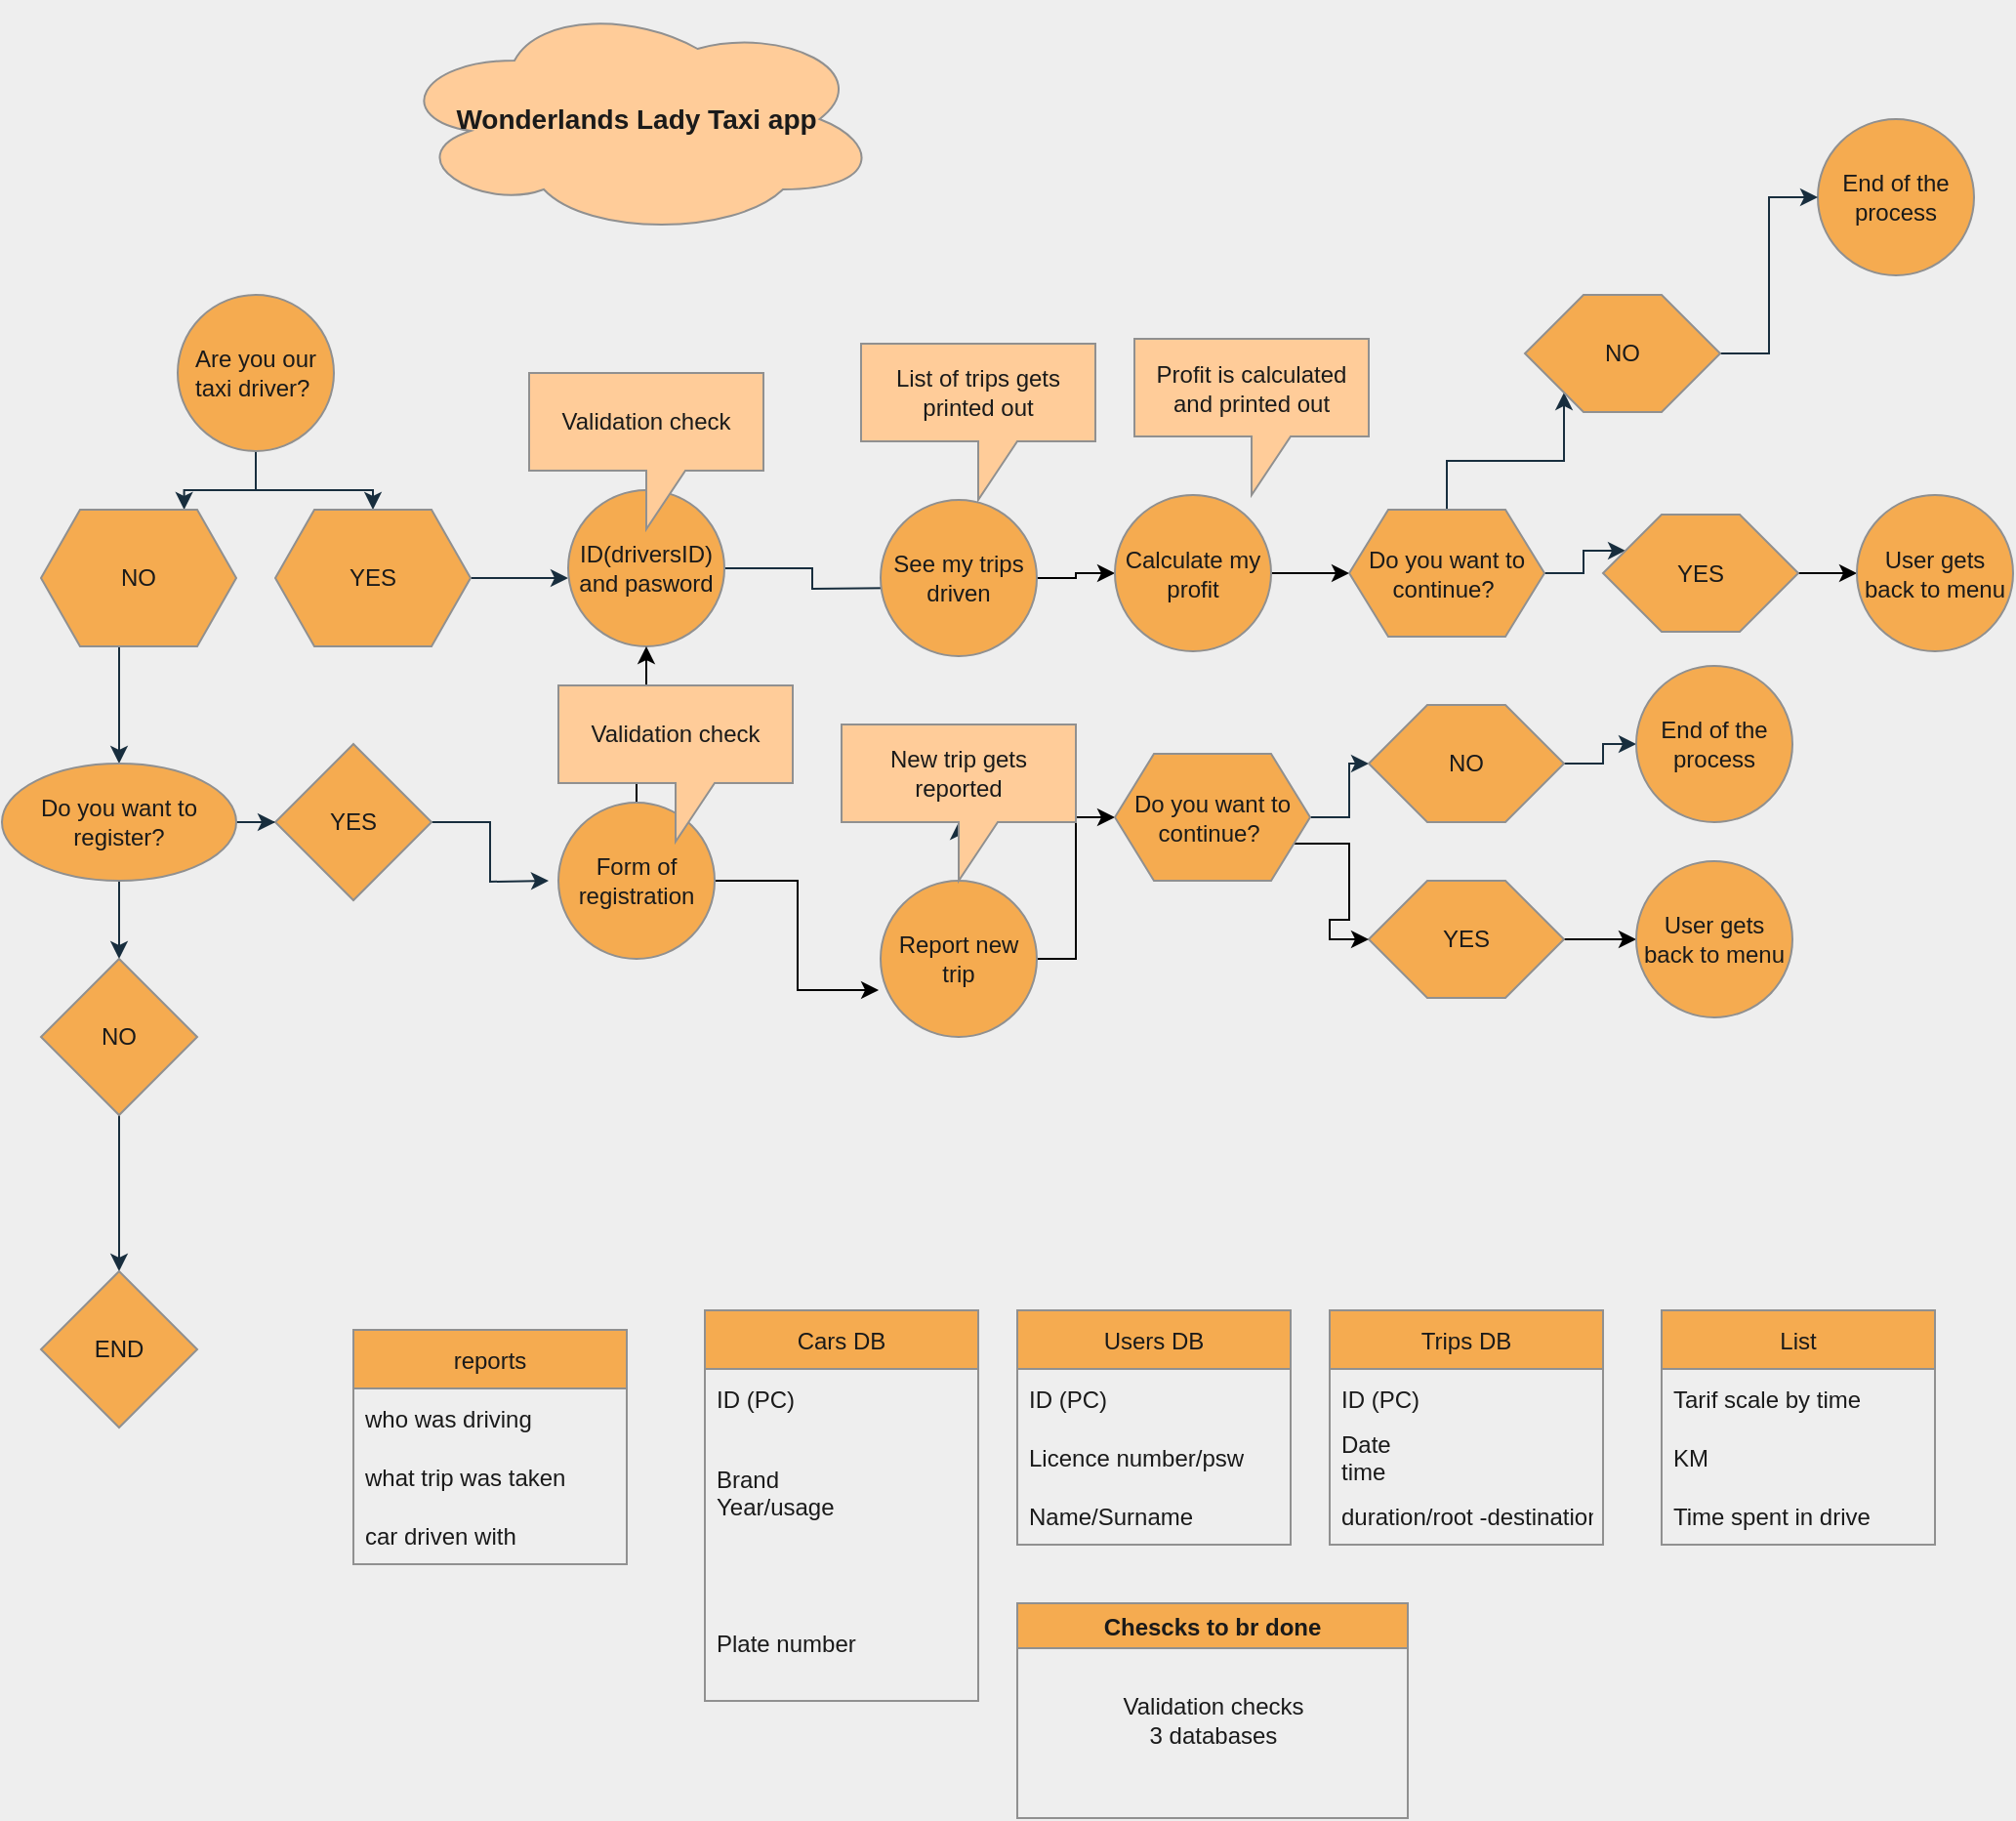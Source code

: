 <mxfile version="20.3.1" type="github">
  <diagram id="Edgwh7HsTJ25EXlXXnaa" name="Page-1">
    <mxGraphModel dx="2120" dy="614" grid="1" gridSize="10" guides="1" tooltips="1" connect="1" arrows="1" fold="1" page="1" pageScale="1" pageWidth="827" pageHeight="1169" background="#EEEEEE" math="0" shadow="0">
      <root>
        <mxCell id="0" />
        <mxCell id="1" parent="0" />
        <mxCell id="fiAWGYo_z49fpV4L9z-i-24" value="" style="edgeStyle=orthogonalEdgeStyle;rounded=0;orthogonalLoop=1;jettySize=auto;html=1;labelBackgroundColor=#EEEEEE;strokeColor=#182E3E;fontColor=#1A1A1A;" parent="1" source="fiAWGYo_z49fpV4L9z-i-1" target="fiAWGYo_z49fpV4L9z-i-2" edge="1">
          <mxGeometry relative="1" as="geometry" />
        </mxCell>
        <mxCell id="fiAWGYo_z49fpV4L9z-i-79" style="edgeStyle=orthogonalEdgeStyle;rounded=0;orthogonalLoop=1;jettySize=auto;html=1;entryX=0.733;entryY=0;entryDx=0;entryDy=0;entryPerimeter=0;strokeColor=#182E3E;fontColor=#1A1A1A;" parent="1" source="fiAWGYo_z49fpV4L9z-i-1" target="fiAWGYo_z49fpV4L9z-i-3" edge="1">
          <mxGeometry relative="1" as="geometry" />
        </mxCell>
        <mxCell id="fiAWGYo_z49fpV4L9z-i-1" value="Are you our taxi driver?&amp;nbsp;" style="ellipse;whiteSpace=wrap;html=1;aspect=fixed;fillColor=#F5AB50;strokeColor=#909090;fontColor=#1A1A1A;" parent="1" vertex="1">
          <mxGeometry y="190" width="80" height="80" as="geometry" />
        </mxCell>
        <mxCell id="fiAWGYo_z49fpV4L9z-i-33" value="" style="edgeStyle=orthogonalEdgeStyle;rounded=0;orthogonalLoop=1;jettySize=auto;html=1;labelBackgroundColor=#EEEEEE;strokeColor=#182E3E;fontColor=#1A1A1A;" parent="1" source="fiAWGYo_z49fpV4L9z-i-2" edge="1">
          <mxGeometry relative="1" as="geometry">
            <mxPoint x="200" y="335" as="targetPoint" />
          </mxGeometry>
        </mxCell>
        <mxCell id="fiAWGYo_z49fpV4L9z-i-2" value="YES" style="shape=hexagon;perimeter=hexagonPerimeter2;whiteSpace=wrap;html=1;fixedSize=1;fillColor=#F5AB50;strokeColor=#909090;fontColor=#1A1A1A;" parent="1" vertex="1">
          <mxGeometry x="50" y="300" width="100" height="70" as="geometry" />
        </mxCell>
        <mxCell id="fiAWGYo_z49fpV4L9z-i-5" value="" style="edgeStyle=orthogonalEdgeStyle;rounded=0;orthogonalLoop=1;jettySize=auto;html=1;labelBackgroundColor=#EEEEEE;strokeColor=#182E3E;fontColor=#1A1A1A;" parent="1" source="fiAWGYo_z49fpV4L9z-i-3" target="fiAWGYo_z49fpV4L9z-i-4" edge="1">
          <mxGeometry relative="1" as="geometry">
            <Array as="points">
              <mxPoint x="-30" y="390" />
              <mxPoint x="-30" y="390" />
            </Array>
          </mxGeometry>
        </mxCell>
        <mxCell id="fiAWGYo_z49fpV4L9z-i-3" value="NO" style="shape=hexagon;perimeter=hexagonPerimeter2;whiteSpace=wrap;html=1;fixedSize=1;fillColor=#F5AB50;strokeColor=#909090;fontColor=#1A1A1A;" parent="1" vertex="1">
          <mxGeometry x="-70" y="300" width="100" height="70" as="geometry" />
        </mxCell>
        <mxCell id="fiAWGYo_z49fpV4L9z-i-78" value="" style="edgeStyle=orthogonalEdgeStyle;rounded=0;orthogonalLoop=1;jettySize=auto;html=1;strokeColor=#182E3E;fontColor=#1A1A1A;" parent="1" source="fiAWGYo_z49fpV4L9z-i-4" target="fiAWGYo_z49fpV4L9z-i-7" edge="1">
          <mxGeometry relative="1" as="geometry" />
        </mxCell>
        <mxCell id="fiAWGYo_z49fpV4L9z-i-81" value="" style="edgeStyle=orthogonalEdgeStyle;rounded=0;orthogonalLoop=1;jettySize=auto;html=1;strokeColor=#182E3E;fontColor=#1A1A1A;" parent="1" source="fiAWGYo_z49fpV4L9z-i-4" target="fiAWGYo_z49fpV4L9z-i-6" edge="1">
          <mxGeometry relative="1" as="geometry" />
        </mxCell>
        <mxCell id="fiAWGYo_z49fpV4L9z-i-4" value="Do you want to register?" style="ellipse;whiteSpace=wrap;html=1;fillColor=#F5AB50;strokeColor=#909090;fontColor=#1A1A1A;" parent="1" vertex="1">
          <mxGeometry x="-90" y="430" width="120" height="60" as="geometry" />
        </mxCell>
        <mxCell id="fiAWGYo_z49fpV4L9z-i-58" value="" style="edgeStyle=orthogonalEdgeStyle;rounded=0;orthogonalLoop=1;jettySize=auto;html=1;labelBackgroundColor=#EEEEEE;strokeColor=#182E3E;fontColor=#1A1A1A;" parent="1" source="fiAWGYo_z49fpV4L9z-i-6" edge="1">
          <mxGeometry relative="1" as="geometry">
            <mxPoint x="190" y="490" as="targetPoint" />
          </mxGeometry>
        </mxCell>
        <mxCell id="fiAWGYo_z49fpV4L9z-i-6" value="YES" style="rhombus;whiteSpace=wrap;html=1;fillColor=#F5AB50;strokeColor=#909090;fontColor=#1A1A1A;" parent="1" vertex="1">
          <mxGeometry x="50" y="420" width="80" height="80" as="geometry" />
        </mxCell>
        <mxCell id="fiAWGYo_z49fpV4L9z-i-55" value="" style="edgeStyle=orthogonalEdgeStyle;rounded=0;orthogonalLoop=1;jettySize=auto;html=1;labelBackgroundColor=#EEEEEE;strokeColor=#182E3E;fontColor=#1A1A1A;" parent="1" source="fiAWGYo_z49fpV4L9z-i-7" target="fiAWGYo_z49fpV4L9z-i-8" edge="1">
          <mxGeometry relative="1" as="geometry" />
        </mxCell>
        <mxCell id="fiAWGYo_z49fpV4L9z-i-7" value="NO" style="rhombus;whiteSpace=wrap;html=1;fillColor=#F5AB50;strokeColor=#909090;fontColor=#1A1A1A;" parent="1" vertex="1">
          <mxGeometry x="-70" y="530" width="80" height="80" as="geometry" />
        </mxCell>
        <mxCell id="fiAWGYo_z49fpV4L9z-i-8" value="END" style="rhombus;whiteSpace=wrap;html=1;fillColor=#F5AB50;strokeColor=#909090;fontColor=#1A1A1A;" parent="1" vertex="1">
          <mxGeometry x="-70" y="690" width="80" height="80" as="geometry" />
        </mxCell>
        <mxCell id="fiAWGYo_z49fpV4L9z-i-67" value="" style="edgeStyle=orthogonalEdgeStyle;rounded=0;orthogonalLoop=1;jettySize=auto;html=1;labelBackgroundColor=#EEEEEE;strokeColor=#182E3E;fontColor=#1A1A1A;" parent="1" source="fiAWGYo_z49fpV4L9z-i-13" edge="1">
          <mxGeometry relative="1" as="geometry">
            <mxPoint x="300" y="335" as="sourcePoint" />
            <mxPoint x="370" y="340" as="targetPoint" />
          </mxGeometry>
        </mxCell>
        <mxCell id="fiAWGYo_z49fpV4L9z-i-13" value="ID(driversID) and pasword" style="ellipse;whiteSpace=wrap;html=1;aspect=fixed;fillColor=#F5AB50;strokeColor=#909090;fontColor=#1A1A1A;" parent="1" vertex="1">
          <mxGeometry x="200" y="290" width="80" height="80" as="geometry" />
        </mxCell>
        <mxCell id="Cdr7RzYkJ2RV1yq09txf-5" style="edgeStyle=orthogonalEdgeStyle;rounded=0;orthogonalLoop=1;jettySize=auto;html=1;exitX=0.5;exitY=0;exitDx=0;exitDy=0;entryX=0.5;entryY=1;entryDx=0;entryDy=0;" edge="1" parent="1" source="fiAWGYo_z49fpV4L9z-i-14" target="fiAWGYo_z49fpV4L9z-i-13">
          <mxGeometry relative="1" as="geometry" />
        </mxCell>
        <mxCell id="Cdr7RzYkJ2RV1yq09txf-6" style="edgeStyle=orthogonalEdgeStyle;rounded=0;orthogonalLoop=1;jettySize=auto;html=1;entryX=-0.012;entryY=0.7;entryDx=0;entryDy=0;entryPerimeter=0;" edge="1" parent="1" source="fiAWGYo_z49fpV4L9z-i-14" target="fiAWGYo_z49fpV4L9z-i-101">
          <mxGeometry relative="1" as="geometry" />
        </mxCell>
        <mxCell id="fiAWGYo_z49fpV4L9z-i-14" value="Form of registration" style="ellipse;whiteSpace=wrap;html=1;aspect=fixed;fillColor=#F5AB50;strokeColor=#909090;fontColor=#1A1A1A;" parent="1" vertex="1">
          <mxGeometry x="195" y="450" width="80" height="80" as="geometry" />
        </mxCell>
        <mxCell id="fiAWGYo_z49fpV4L9z-i-27" value="List" style="swimlane;fontStyle=0;childLayout=stackLayout;horizontal=1;startSize=30;horizontalStack=0;resizeParent=1;resizeParentMax=0;resizeLast=0;collapsible=1;marginBottom=0;fillColor=#F5AB50;strokeColor=#909090;fontColor=#1A1A1A;" parent="1" vertex="1">
          <mxGeometry x="760" y="710" width="140" height="120" as="geometry" />
        </mxCell>
        <mxCell id="fiAWGYo_z49fpV4L9z-i-28" value="Tarif scale by time" style="text;strokeColor=none;fillColor=none;align=left;verticalAlign=middle;spacingLeft=4;spacingRight=4;overflow=hidden;points=[[0,0.5],[1,0.5]];portConstraint=eastwest;rotatable=0;fontColor=#1A1A1A;" parent="fiAWGYo_z49fpV4L9z-i-27" vertex="1">
          <mxGeometry y="30" width="140" height="30" as="geometry" />
        </mxCell>
        <mxCell id="fiAWGYo_z49fpV4L9z-i-29" value="KM" style="text;strokeColor=none;fillColor=none;align=left;verticalAlign=middle;spacingLeft=4;spacingRight=4;overflow=hidden;points=[[0,0.5],[1,0.5]];portConstraint=eastwest;rotatable=0;fontColor=#1A1A1A;" parent="fiAWGYo_z49fpV4L9z-i-27" vertex="1">
          <mxGeometry y="60" width="140" height="30" as="geometry" />
        </mxCell>
        <mxCell id="fiAWGYo_z49fpV4L9z-i-30" value="Time spent in drive" style="text;strokeColor=none;fillColor=none;align=left;verticalAlign=middle;spacingLeft=4;spacingRight=4;overflow=hidden;points=[[0,0.5],[1,0.5]];portConstraint=eastwest;rotatable=0;fontColor=#1A1A1A;" parent="fiAWGYo_z49fpV4L9z-i-27" vertex="1">
          <mxGeometry y="90" width="140" height="30" as="geometry" />
        </mxCell>
        <mxCell id="fiAWGYo_z49fpV4L9z-i-40" value="Cars DB" style="swimlane;fontStyle=0;childLayout=stackLayout;horizontal=1;startSize=30;horizontalStack=0;resizeParent=1;resizeParentMax=0;resizeLast=0;collapsible=1;marginBottom=0;fillColor=#F5AB50;strokeColor=#909090;fontColor=#1A1A1A;" parent="1" vertex="1">
          <mxGeometry x="270" y="710" width="140" height="200" as="geometry" />
        </mxCell>
        <mxCell id="fiAWGYo_z49fpV4L9z-i-41" value="ID (PC)" style="text;strokeColor=none;fillColor=none;align=left;verticalAlign=middle;spacingLeft=4;spacingRight=4;overflow=hidden;points=[[0,0.5],[1,0.5]];portConstraint=eastwest;rotatable=0;fontColor=#1A1A1A;" parent="fiAWGYo_z49fpV4L9z-i-40" vertex="1">
          <mxGeometry y="30" width="140" height="30" as="geometry" />
        </mxCell>
        <mxCell id="fiAWGYo_z49fpV4L9z-i-43" value="Brand&#xa;Year/usage&#xa;" style="text;strokeColor=none;fillColor=none;align=left;verticalAlign=middle;spacingLeft=4;spacingRight=4;overflow=hidden;points=[[0,0.5],[1,0.5]];portConstraint=eastwest;rotatable=0;fontColor=#1A1A1A;" parent="fiAWGYo_z49fpV4L9z-i-40" vertex="1">
          <mxGeometry y="60" width="140" height="80" as="geometry" />
        </mxCell>
        <mxCell id="fiAWGYo_z49fpV4L9z-i-42" value="Plate number" style="text;strokeColor=none;fillColor=none;align=left;verticalAlign=middle;spacingLeft=4;spacingRight=4;overflow=hidden;points=[[0,0.5],[1,0.5]];portConstraint=eastwest;rotatable=0;fontColor=#1A1A1A;" parent="fiAWGYo_z49fpV4L9z-i-40" vertex="1">
          <mxGeometry y="140" width="140" height="60" as="geometry" />
        </mxCell>
        <mxCell id="fiAWGYo_z49fpV4L9z-i-44" value="Users DB" style="swimlane;fontStyle=0;childLayout=stackLayout;horizontal=1;startSize=30;horizontalStack=0;resizeParent=1;resizeParentMax=0;resizeLast=0;collapsible=1;marginBottom=0;fillColor=#F5AB50;strokeColor=#909090;fontColor=#1A1A1A;" parent="1" vertex="1">
          <mxGeometry x="430" y="710" width="140" height="120" as="geometry" />
        </mxCell>
        <mxCell id="fiAWGYo_z49fpV4L9z-i-45" value="ID (PC)" style="text;strokeColor=none;fillColor=none;align=left;verticalAlign=middle;spacingLeft=4;spacingRight=4;overflow=hidden;points=[[0,0.5],[1,0.5]];portConstraint=eastwest;rotatable=0;fontColor=#1A1A1A;" parent="fiAWGYo_z49fpV4L9z-i-44" vertex="1">
          <mxGeometry y="30" width="140" height="30" as="geometry" />
        </mxCell>
        <mxCell id="fiAWGYo_z49fpV4L9z-i-46" value="Licence number/psw" style="text;strokeColor=none;fillColor=none;align=left;verticalAlign=middle;spacingLeft=4;spacingRight=4;overflow=hidden;points=[[0,0.5],[1,0.5]];portConstraint=eastwest;rotatable=0;fontColor=#1A1A1A;" parent="fiAWGYo_z49fpV4L9z-i-44" vertex="1">
          <mxGeometry y="60" width="140" height="30" as="geometry" />
        </mxCell>
        <mxCell id="fiAWGYo_z49fpV4L9z-i-47" value="Name/Surname" style="text;strokeColor=none;fillColor=none;align=left;verticalAlign=middle;spacingLeft=4;spacingRight=4;overflow=hidden;points=[[0,0.5],[1,0.5]];portConstraint=eastwest;rotatable=0;fontColor=#1A1A1A;" parent="fiAWGYo_z49fpV4L9z-i-44" vertex="1">
          <mxGeometry y="90" width="140" height="30" as="geometry" />
        </mxCell>
        <mxCell id="fiAWGYo_z49fpV4L9z-i-48" value="Trips DB" style="swimlane;fontStyle=0;childLayout=stackLayout;horizontal=1;startSize=30;horizontalStack=0;resizeParent=1;resizeParentMax=0;resizeLast=0;collapsible=1;marginBottom=0;fillColor=#F5AB50;strokeColor=#909090;fontColor=#1A1A1A;" parent="1" vertex="1">
          <mxGeometry x="590" y="710" width="140" height="120" as="geometry" />
        </mxCell>
        <mxCell id="fiAWGYo_z49fpV4L9z-i-49" value="ID (PC)" style="text;strokeColor=none;fillColor=none;align=left;verticalAlign=middle;spacingLeft=4;spacingRight=4;overflow=hidden;points=[[0,0.5],[1,0.5]];portConstraint=eastwest;rotatable=0;fontColor=#1A1A1A;" parent="fiAWGYo_z49fpV4L9z-i-48" vertex="1">
          <mxGeometry y="30" width="140" height="30" as="geometry" />
        </mxCell>
        <mxCell id="fiAWGYo_z49fpV4L9z-i-50" value="Date&#xa;time" style="text;strokeColor=none;fillColor=none;align=left;verticalAlign=middle;spacingLeft=4;spacingRight=4;overflow=hidden;points=[[0,0.5],[1,0.5]];portConstraint=eastwest;rotatable=0;fontColor=#1A1A1A;" parent="fiAWGYo_z49fpV4L9z-i-48" vertex="1">
          <mxGeometry y="60" width="140" height="30" as="geometry" />
        </mxCell>
        <mxCell id="fiAWGYo_z49fpV4L9z-i-51" value="duration/root -destination" style="text;strokeColor=none;fillColor=none;align=left;verticalAlign=middle;spacingLeft=4;spacingRight=4;overflow=hidden;points=[[0,0.5],[1,0.5]];portConstraint=eastwest;rotatable=0;fontColor=#1A1A1A;" parent="fiAWGYo_z49fpV4L9z-i-48" vertex="1">
          <mxGeometry y="90" width="140" height="30" as="geometry" />
        </mxCell>
        <mxCell id="fiAWGYo_z49fpV4L9z-i-76" value="&lt;b&gt;&lt;font style=&quot;font-size: 14px;&quot;&gt;Wonderlands Lady Taxi app&lt;/font&gt;&lt;/b&gt;" style="ellipse;shape=cloud;whiteSpace=wrap;html=1;fillColor=#FFCC99;strokeColor=#909090;fontColor=#1A1A1A;" parent="1" vertex="1">
          <mxGeometry x="110" y="40" width="250" height="120" as="geometry" />
        </mxCell>
        <mxCell id="fiAWGYo_z49fpV4L9z-i-82" value="reports" style="swimlane;fontStyle=0;childLayout=stackLayout;horizontal=1;startSize=30;horizontalStack=0;resizeParent=1;resizeParentMax=0;resizeLast=0;collapsible=1;marginBottom=0;strokeColor=#909090;fontColor=#1A1A1A;fillColor=#F5AB50;" parent="1" vertex="1">
          <mxGeometry x="90" y="720" width="140" height="120" as="geometry" />
        </mxCell>
        <mxCell id="fiAWGYo_z49fpV4L9z-i-83" value="who was driving" style="text;strokeColor=none;fillColor=none;align=left;verticalAlign=middle;spacingLeft=4;spacingRight=4;overflow=hidden;points=[[0,0.5],[1,0.5]];portConstraint=eastwest;rotatable=0;fontColor=#1A1A1A;" parent="fiAWGYo_z49fpV4L9z-i-82" vertex="1">
          <mxGeometry y="30" width="140" height="30" as="geometry" />
        </mxCell>
        <mxCell id="fiAWGYo_z49fpV4L9z-i-84" value="what trip was taken" style="text;strokeColor=none;fillColor=none;align=left;verticalAlign=middle;spacingLeft=4;spacingRight=4;overflow=hidden;points=[[0,0.5],[1,0.5]];portConstraint=eastwest;rotatable=0;fontColor=#1A1A1A;" parent="fiAWGYo_z49fpV4L9z-i-82" vertex="1">
          <mxGeometry y="60" width="140" height="30" as="geometry" />
        </mxCell>
        <mxCell id="fiAWGYo_z49fpV4L9z-i-85" value="car driven with" style="text;strokeColor=none;fillColor=none;align=left;verticalAlign=middle;spacingLeft=4;spacingRight=4;overflow=hidden;points=[[0,0.5],[1,0.5]];portConstraint=eastwest;rotatable=0;fontColor=#1A1A1A;" parent="fiAWGYo_z49fpV4L9z-i-82" vertex="1">
          <mxGeometry y="90" width="140" height="30" as="geometry" />
        </mxCell>
        <mxCell id="fiAWGYo_z49fpV4L9z-i-31" value="End of the process" style="ellipse;whiteSpace=wrap;html=1;aspect=fixed;fillColor=#F5AB50;strokeColor=#909090;fontColor=#1A1A1A;" parent="1" vertex="1">
          <mxGeometry x="840" y="100" width="80" height="80" as="geometry" />
        </mxCell>
        <mxCell id="fiAWGYo_z49fpV4L9z-i-96" value="Validation check" style="shape=callout;whiteSpace=wrap;html=1;perimeter=calloutPerimeter;strokeColor=#909090;fontColor=#1A1A1A;fillColor=#FFCC99;" parent="1" vertex="1">
          <mxGeometry x="180" y="230" width="120" height="80" as="geometry" />
        </mxCell>
        <mxCell id="fiAWGYo_z49fpV4L9z-i-97" value="Validation check" style="shape=callout;whiteSpace=wrap;html=1;perimeter=calloutPerimeter;strokeColor=#909090;fontColor=#1A1A1A;fillColor=#FFCC99;" parent="1" vertex="1">
          <mxGeometry x="195" y="390" width="120" height="80" as="geometry" />
        </mxCell>
        <mxCell id="fiAWGYo_z49fpV4L9z-i-110" value="" style="edgeStyle=orthogonalEdgeStyle;rounded=0;orthogonalLoop=1;jettySize=auto;html=1;strokeColor=#182E3E;fontColor=#1A1A1A;" parent="1" source="fiAWGYo_z49fpV4L9z-i-101" target="fiAWGYo_z49fpV4L9z-i-108" edge="1">
          <mxGeometry relative="1" as="geometry" />
        </mxCell>
        <mxCell id="Cdr7RzYkJ2RV1yq09txf-7" style="edgeStyle=orthogonalEdgeStyle;rounded=0;orthogonalLoop=1;jettySize=auto;html=1;" edge="1" parent="1" source="fiAWGYo_z49fpV4L9z-i-101" target="fiAWGYo_z49fpV4L9z-i-117">
          <mxGeometry relative="1" as="geometry" />
        </mxCell>
        <mxCell id="fiAWGYo_z49fpV4L9z-i-101" value="Report new trip" style="ellipse;whiteSpace=wrap;html=1;aspect=fixed;strokeColor=#909090;fontColor=#1A1A1A;fillColor=#F5AB50;" parent="1" vertex="1">
          <mxGeometry x="360" y="490" width="80" height="80" as="geometry" />
        </mxCell>
        <mxCell id="Cdr7RzYkJ2RV1yq09txf-8" value="" style="edgeStyle=orthogonalEdgeStyle;rounded=0;orthogonalLoop=1;jettySize=auto;html=1;" edge="1" parent="1" source="fiAWGYo_z49fpV4L9z-i-102" target="fiAWGYo_z49fpV4L9z-i-103">
          <mxGeometry relative="1" as="geometry" />
        </mxCell>
        <mxCell id="fiAWGYo_z49fpV4L9z-i-102" value="See my trips driven" style="ellipse;whiteSpace=wrap;html=1;aspect=fixed;strokeColor=#909090;fontColor=#1A1A1A;fillColor=#F5AB50;" parent="1" vertex="1">
          <mxGeometry x="360" y="295" width="80" height="80" as="geometry" />
        </mxCell>
        <mxCell id="Cdr7RzYkJ2RV1yq09txf-9" value="" style="edgeStyle=orthogonalEdgeStyle;rounded=0;orthogonalLoop=1;jettySize=auto;html=1;" edge="1" parent="1" source="fiAWGYo_z49fpV4L9z-i-103" target="fiAWGYo_z49fpV4L9z-i-112">
          <mxGeometry relative="1" as="geometry" />
        </mxCell>
        <mxCell id="fiAWGYo_z49fpV4L9z-i-103" value="Calculate my profit" style="ellipse;whiteSpace=wrap;html=1;aspect=fixed;strokeColor=#909090;fontColor=#1A1A1A;fillColor=#F5AB50;" parent="1" vertex="1">
          <mxGeometry x="480" y="292.5" width="80" height="80" as="geometry" />
        </mxCell>
        <mxCell id="fiAWGYo_z49fpV4L9z-i-104" value="Chescks to br done" style="swimlane;fillColor=#F5AB50;strokeColor=#909090;fontColor=#1A1A1A;" parent="1" vertex="1">
          <mxGeometry x="430" y="860" width="200" height="110" as="geometry" />
        </mxCell>
        <mxCell id="fiAWGYo_z49fpV4L9z-i-105" value="Validation checks&lt;br&gt;3 databases" style="text;html=1;align=center;verticalAlign=middle;resizable=0;points=[];autosize=1;strokeColor=none;fillColor=none;fontColor=#1A1A1A;" parent="fiAWGYo_z49fpV4L9z-i-104" vertex="1">
          <mxGeometry x="40" y="40" width="120" height="40" as="geometry" />
        </mxCell>
        <mxCell id="fiAWGYo_z49fpV4L9z-i-106" value="List of trips gets printed out" style="shape=callout;whiteSpace=wrap;html=1;perimeter=calloutPerimeter;strokeColor=#909090;fontColor=#1A1A1A;fillColor=#FFCC99;" parent="1" vertex="1">
          <mxGeometry x="350" y="215" width="120" height="80" as="geometry" />
        </mxCell>
        <mxCell id="fiAWGYo_z49fpV4L9z-i-107" value="Profit is calculated and printed out" style="shape=callout;whiteSpace=wrap;html=1;perimeter=calloutPerimeter;strokeColor=#909090;fontColor=#1A1A1A;fillColor=#FFCC99;" parent="1" vertex="1">
          <mxGeometry x="490" y="212.5" width="120" height="80" as="geometry" />
        </mxCell>
        <mxCell id="fiAWGYo_z49fpV4L9z-i-108" value="New trip gets reported" style="shape=callout;whiteSpace=wrap;html=1;perimeter=calloutPerimeter;strokeColor=#909090;fontColor=#1A1A1A;fillColor=#FFCC99;" parent="1" vertex="1">
          <mxGeometry x="340" y="410" width="120" height="80" as="geometry" />
        </mxCell>
        <mxCell id="fiAWGYo_z49fpV4L9z-i-131" style="edgeStyle=orthogonalEdgeStyle;rounded=0;orthogonalLoop=1;jettySize=auto;html=1;entryX=0.2;entryY=0.833;entryDx=0;entryDy=0;entryPerimeter=0;strokeColor=#182E3E;fontColor=#1A1A1A;" parent="1" source="fiAWGYo_z49fpV4L9z-i-112" target="fiAWGYo_z49fpV4L9z-i-120" edge="1">
          <mxGeometry relative="1" as="geometry" />
        </mxCell>
        <mxCell id="fiAWGYo_z49fpV4L9z-i-134" style="edgeStyle=orthogonalEdgeStyle;rounded=0;orthogonalLoop=1;jettySize=auto;html=1;entryX=0;entryY=0.25;entryDx=0;entryDy=0;strokeColor=#182E3E;fontColor=#1A1A1A;" parent="1" source="fiAWGYo_z49fpV4L9z-i-112" target="fiAWGYo_z49fpV4L9z-i-133" edge="1">
          <mxGeometry relative="1" as="geometry" />
        </mxCell>
        <mxCell id="fiAWGYo_z49fpV4L9z-i-112" value="Do you want to continue?&amp;nbsp;" style="shape=hexagon;perimeter=hexagonPerimeter2;whiteSpace=wrap;html=1;fixedSize=1;strokeColor=#909090;fontColor=#1A1A1A;fillColor=#F5AB50;" parent="1" vertex="1">
          <mxGeometry x="600" y="300" width="100" height="65" as="geometry" />
        </mxCell>
        <mxCell id="Cdr7RzYkJ2RV1yq09txf-12" value="" style="edgeStyle=orthogonalEdgeStyle;rounded=0;orthogonalLoop=1;jettySize=auto;html=1;" edge="1" parent="1" source="fiAWGYo_z49fpV4L9z-i-113" target="Cdr7RzYkJ2RV1yq09txf-11">
          <mxGeometry relative="1" as="geometry" />
        </mxCell>
        <mxCell id="fiAWGYo_z49fpV4L9z-i-113" value="YES" style="shape=hexagon;perimeter=hexagonPerimeter2;whiteSpace=wrap;html=1;fixedSize=1;strokeColor=#909090;fontColor=#1A1A1A;fillColor=#F5AB50;size=30;" parent="1" vertex="1">
          <mxGeometry x="610" y="490" width="100" height="60" as="geometry" />
        </mxCell>
        <mxCell id="fiAWGYo_z49fpV4L9z-i-162" value="" style="edgeStyle=orthogonalEdgeStyle;rounded=0;orthogonalLoop=1;jettySize=auto;html=1;strokeColor=#182E3E;fontColor=#1A1A1A;" parent="1" source="fiAWGYo_z49fpV4L9z-i-115" edge="1">
          <mxGeometry relative="1" as="geometry">
            <mxPoint x="1310.032" y="141.3" as="targetPoint" />
          </mxGeometry>
        </mxCell>
        <mxCell id="fiAWGYo_z49fpV4L9z-i-173" value="" style="edgeStyle=orthogonalEdgeStyle;rounded=0;orthogonalLoop=1;jettySize=auto;html=1;strokeColor=#182E3E;fontColor=#1A1A1A;" parent="1" source="fiAWGYo_z49fpV4L9z-i-116" edge="1">
          <mxGeometry relative="1" as="geometry">
            <mxPoint x="1310" y="222.5" as="targetPoint" />
          </mxGeometry>
        </mxCell>
        <mxCell id="fiAWGYo_z49fpV4L9z-i-139" value="" style="edgeStyle=orthogonalEdgeStyle;rounded=0;orthogonalLoop=1;jettySize=auto;html=1;strokeColor=#182E3E;fontColor=#1A1A1A;" parent="1" source="fiAWGYo_z49fpV4L9z-i-117" target="fiAWGYo_z49fpV4L9z-i-119" edge="1">
          <mxGeometry relative="1" as="geometry" />
        </mxCell>
        <mxCell id="Cdr7RzYkJ2RV1yq09txf-13" style="edgeStyle=orthogonalEdgeStyle;rounded=0;orthogonalLoop=1;jettySize=auto;html=1;exitX=1;exitY=0.75;exitDx=0;exitDy=0;" edge="1" parent="1" source="fiAWGYo_z49fpV4L9z-i-117" target="fiAWGYo_z49fpV4L9z-i-113">
          <mxGeometry relative="1" as="geometry" />
        </mxCell>
        <mxCell id="fiAWGYo_z49fpV4L9z-i-117" value="Do you want to continue?&amp;nbsp;" style="shape=hexagon;perimeter=hexagonPerimeter2;whiteSpace=wrap;html=1;fixedSize=1;strokeColor=#909090;fontColor=#1A1A1A;fillColor=#F5AB50;" parent="1" vertex="1">
          <mxGeometry x="480" y="425" width="100" height="65" as="geometry" />
        </mxCell>
        <mxCell id="fiAWGYo_z49fpV4L9z-i-140" value="" style="edgeStyle=orthogonalEdgeStyle;rounded=0;orthogonalLoop=1;jettySize=auto;html=1;strokeColor=#182E3E;fontColor=#1A1A1A;" parent="1" source="fiAWGYo_z49fpV4L9z-i-119" target="fiAWGYo_z49fpV4L9z-i-121" edge="1">
          <mxGeometry relative="1" as="geometry" />
        </mxCell>
        <mxCell id="fiAWGYo_z49fpV4L9z-i-119" value="NO" style="shape=hexagon;perimeter=hexagonPerimeter2;whiteSpace=wrap;html=1;fixedSize=1;strokeColor=#909090;fontColor=#1A1A1A;fillColor=#F5AB50;size=30;" parent="1" vertex="1">
          <mxGeometry x="610" y="400" width="100" height="60" as="geometry" />
        </mxCell>
        <mxCell id="fiAWGYo_z49fpV4L9z-i-132" style="edgeStyle=orthogonalEdgeStyle;rounded=0;orthogonalLoop=1;jettySize=auto;html=1;entryX=0;entryY=0.5;entryDx=0;entryDy=0;strokeColor=#182E3E;fontColor=#1A1A1A;" parent="1" source="fiAWGYo_z49fpV4L9z-i-120" target="fiAWGYo_z49fpV4L9z-i-31" edge="1">
          <mxGeometry relative="1" as="geometry" />
        </mxCell>
        <mxCell id="fiAWGYo_z49fpV4L9z-i-120" value="NO" style="shape=hexagon;perimeter=hexagonPerimeter2;whiteSpace=wrap;html=1;fixedSize=1;strokeColor=#909090;fontColor=#1A1A1A;fillColor=#F5AB50;size=30;" parent="1" vertex="1">
          <mxGeometry x="690" y="190" width="100" height="60" as="geometry" />
        </mxCell>
        <mxCell id="fiAWGYo_z49fpV4L9z-i-121" value="End of the process" style="ellipse;whiteSpace=wrap;html=1;aspect=fixed;fillColor=#F5AB50;strokeColor=#909090;fontColor=#1A1A1A;" parent="1" vertex="1">
          <mxGeometry x="747" y="380" width="80" height="80" as="geometry" />
        </mxCell>
        <mxCell id="Cdr7RzYkJ2RV1yq09txf-10" value="" style="edgeStyle=orthogonalEdgeStyle;rounded=0;orthogonalLoop=1;jettySize=auto;html=1;" edge="1" parent="1" source="fiAWGYo_z49fpV4L9z-i-133" target="fiAWGYo_z49fpV4L9z-i-213">
          <mxGeometry relative="1" as="geometry" />
        </mxCell>
        <mxCell id="fiAWGYo_z49fpV4L9z-i-133" value="YES" style="shape=hexagon;perimeter=hexagonPerimeter2;whiteSpace=wrap;html=1;fixedSize=1;strokeColor=#909090;fontColor=#1A1A1A;fillColor=#F5AB50;size=30;" parent="1" vertex="1">
          <mxGeometry x="730" y="302.5" width="100" height="60" as="geometry" />
        </mxCell>
        <mxCell id="fiAWGYo_z49fpV4L9z-i-164" value="" style="edgeStyle=orthogonalEdgeStyle;rounded=0;orthogonalLoop=1;jettySize=auto;html=1;strokeColor=#182E3E;fontColor=#1A1A1A;" parent="1" source="fiAWGYo_z49fpV4L9z-i-154" edge="1">
          <mxGeometry relative="1" as="geometry">
            <mxPoint x="1550" y="30" as="targetPoint" />
          </mxGeometry>
        </mxCell>
        <mxCell id="fiAWGYo_z49fpV4L9z-i-166" value="" style="edgeStyle=orthogonalEdgeStyle;rounded=0;orthogonalLoop=1;jettySize=auto;html=1;strokeColor=#182E3E;fontColor=#1A1A1A;" parent="1" source="fiAWGYo_z49fpV4L9z-i-155" edge="1">
          <mxGeometry relative="1" as="geometry">
            <mxPoint x="1550" y="120" as="targetPoint" />
          </mxGeometry>
        </mxCell>
        <mxCell id="fiAWGYo_z49fpV4L9z-i-167" value="" style="edgeStyle=orthogonalEdgeStyle;rounded=0;orthogonalLoop=1;jettySize=auto;html=1;strokeColor=#182E3E;fontColor=#1A1A1A;" parent="1" source="fiAWGYo_z49fpV4L9z-i-157" edge="1">
          <mxGeometry relative="1" as="geometry">
            <mxPoint x="1480" y="220" as="targetPoint" />
          </mxGeometry>
        </mxCell>
        <mxCell id="fiAWGYo_z49fpV4L9z-i-168" value="" style="edgeStyle=orthogonalEdgeStyle;rounded=0;orthogonalLoop=1;jettySize=auto;html=1;strokeColor=#182E3E;fontColor=#1A1A1A;" parent="1" source="fiAWGYo_z49fpV4L9z-i-158" edge="1">
          <mxGeometry relative="1" as="geometry">
            <mxPoint x="1550" y="210" as="targetPoint" />
          </mxGeometry>
        </mxCell>
        <mxCell id="fiAWGYo_z49fpV4L9z-i-197" value="" style="edgeStyle=orthogonalEdgeStyle;rounded=0;orthogonalLoop=1;jettySize=auto;html=1;strokeColor=#182E3E;fontColor=#1A1A1A;" parent="1" target="fiAWGYo_z49fpV4L9z-i-183" edge="1">
          <mxGeometry relative="1" as="geometry">
            <mxPoint x="1540" y="710" as="sourcePoint" />
          </mxGeometry>
        </mxCell>
        <mxCell id="fiAWGYo_z49fpV4L9z-i-200" value="" style="edgeStyle=orthogonalEdgeStyle;rounded=0;orthogonalLoop=1;jettySize=auto;html=1;strokeColor=#182E3E;fontColor=#1A1A1A;" parent="1" target="fiAWGYo_z49fpV4L9z-i-186" edge="1">
          <mxGeometry relative="1" as="geometry">
            <mxPoint x="1540" y="872.5" as="sourcePoint" />
          </mxGeometry>
        </mxCell>
        <mxCell id="fiAWGYo_z49fpV4L9z-i-218" value="" style="edgeStyle=orthogonalEdgeStyle;rounded=0;orthogonalLoop=1;jettySize=auto;html=1;strokeColor=#182E3E;fontColor=#1A1A1A;" parent="1" source="fiAWGYo_z49fpV4L9z-i-203" edge="1">
          <mxGeometry relative="1" as="geometry">
            <mxPoint x="1630" y="632.5" as="targetPoint" />
          </mxGeometry>
        </mxCell>
        <mxCell id="fiAWGYo_z49fpV4L9z-i-225" value="" style="edgeStyle=orthogonalEdgeStyle;rounded=0;orthogonalLoop=1;jettySize=auto;html=1;strokeColor=#182E3E;fontColor=#1A1A1A;" parent="1" source="fiAWGYo_z49fpV4L9z-i-207" edge="1">
          <mxGeometry relative="1" as="geometry">
            <mxPoint x="1560" y="815" as="targetPoint" />
          </mxGeometry>
        </mxCell>
        <mxCell id="fiAWGYo_z49fpV4L9z-i-229" value="" style="edgeStyle=orthogonalEdgeStyle;rounded=0;orthogonalLoop=1;jettySize=auto;html=1;strokeColor=#182E3E;fontColor=#1A1A1A;" parent="1" source="fiAWGYo_z49fpV4L9z-i-210" edge="1">
          <mxGeometry relative="1" as="geometry">
            <mxPoint x="1560" y="987.5" as="targetPoint" />
          </mxGeometry>
        </mxCell>
        <mxCell id="fiAWGYo_z49fpV4L9z-i-213" value="User gets back to menu" style="ellipse;whiteSpace=wrap;html=1;aspect=fixed;strokeColor=#909090;fontColor=#1A1A1A;fillColor=#F5AB50;" parent="1" vertex="1">
          <mxGeometry x="860" y="292.5" width="80" height="80" as="geometry" />
        </mxCell>
        <mxCell id="Cdr7RzYkJ2RV1yq09txf-11" value="User gets back to menu" style="ellipse;whiteSpace=wrap;html=1;aspect=fixed;strokeColor=#909090;fontColor=#1A1A1A;fillColor=#F5AB50;" vertex="1" parent="1">
          <mxGeometry x="747" y="480" width="80" height="80" as="geometry" />
        </mxCell>
      </root>
    </mxGraphModel>
  </diagram>
</mxfile>

